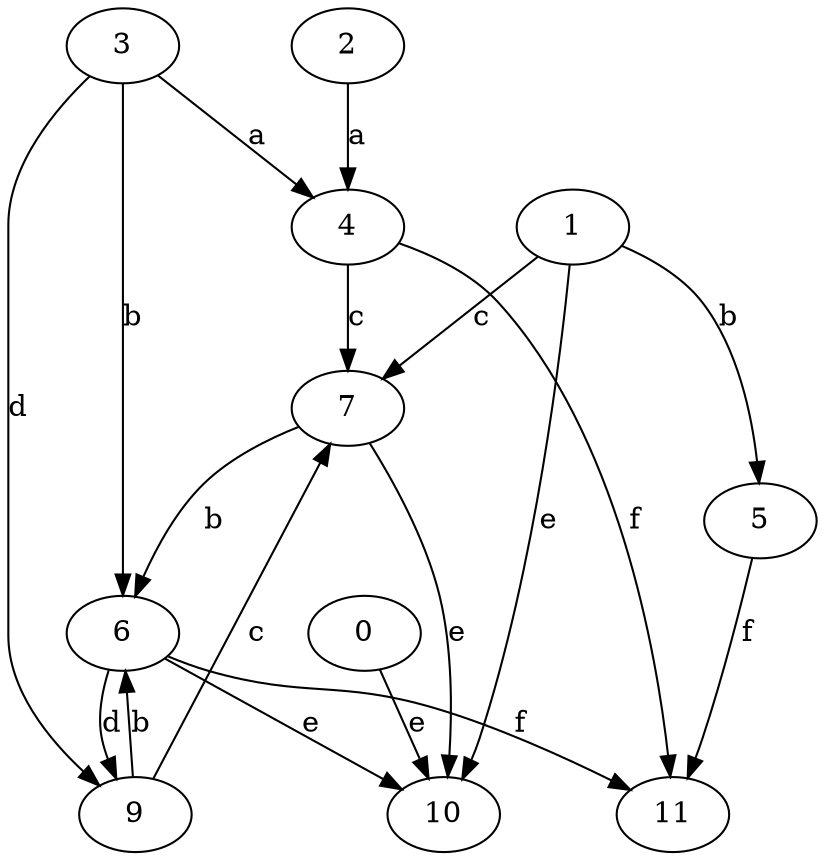strict digraph  {
2;
3;
4;
5;
6;
0;
7;
1;
9;
10;
11;
2 -> 4  [label=a];
3 -> 4  [label=a];
3 -> 6  [label=b];
3 -> 9  [label=d];
4 -> 7  [label=c];
4 -> 11  [label=f];
5 -> 11  [label=f];
6 -> 9  [label=d];
6 -> 10  [label=e];
6 -> 11  [label=f];
0 -> 10  [label=e];
7 -> 6  [label=b];
7 -> 10  [label=e];
1 -> 5  [label=b];
1 -> 7  [label=c];
1 -> 10  [label=e];
9 -> 6  [label=b];
9 -> 7  [label=c];
}
